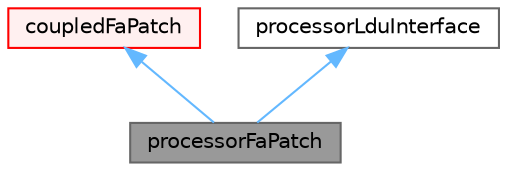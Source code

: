 digraph "processorFaPatch"
{
 // LATEX_PDF_SIZE
  bgcolor="transparent";
  edge [fontname=Helvetica,fontsize=10,labelfontname=Helvetica,labelfontsize=10];
  node [fontname=Helvetica,fontsize=10,shape=box,height=0.2,width=0.4];
  Node1 [id="Node000001",label="processorFaPatch",height=0.2,width=0.4,color="gray40", fillcolor="grey60", style="filled", fontcolor="black",tooltip="Processor patch."];
  Node2 -> Node1 [id="edge1_Node000001_Node000002",dir="back",color="steelblue1",style="solid",tooltip=" "];
  Node2 [id="Node000002",label="coupledFaPatch",height=0.2,width=0.4,color="red", fillcolor="#FFF0F0", style="filled",URL="$classFoam_1_1coupledFaPatch.html",tooltip="coupledFaPatch is an abstract base class for patches that couple regions of the computational domain ..."];
  Node10 -> Node1 [id="edge2_Node000001_Node000010",dir="back",color="steelblue1",style="solid",tooltip=" "];
  Node10 [id="Node000010",label="processorLduInterface",height=0.2,width=0.4,color="gray40", fillcolor="white", style="filled",URL="$classFoam_1_1processorLduInterface.html",tooltip="An abstract base class for processor coupled interfaces."];
}
